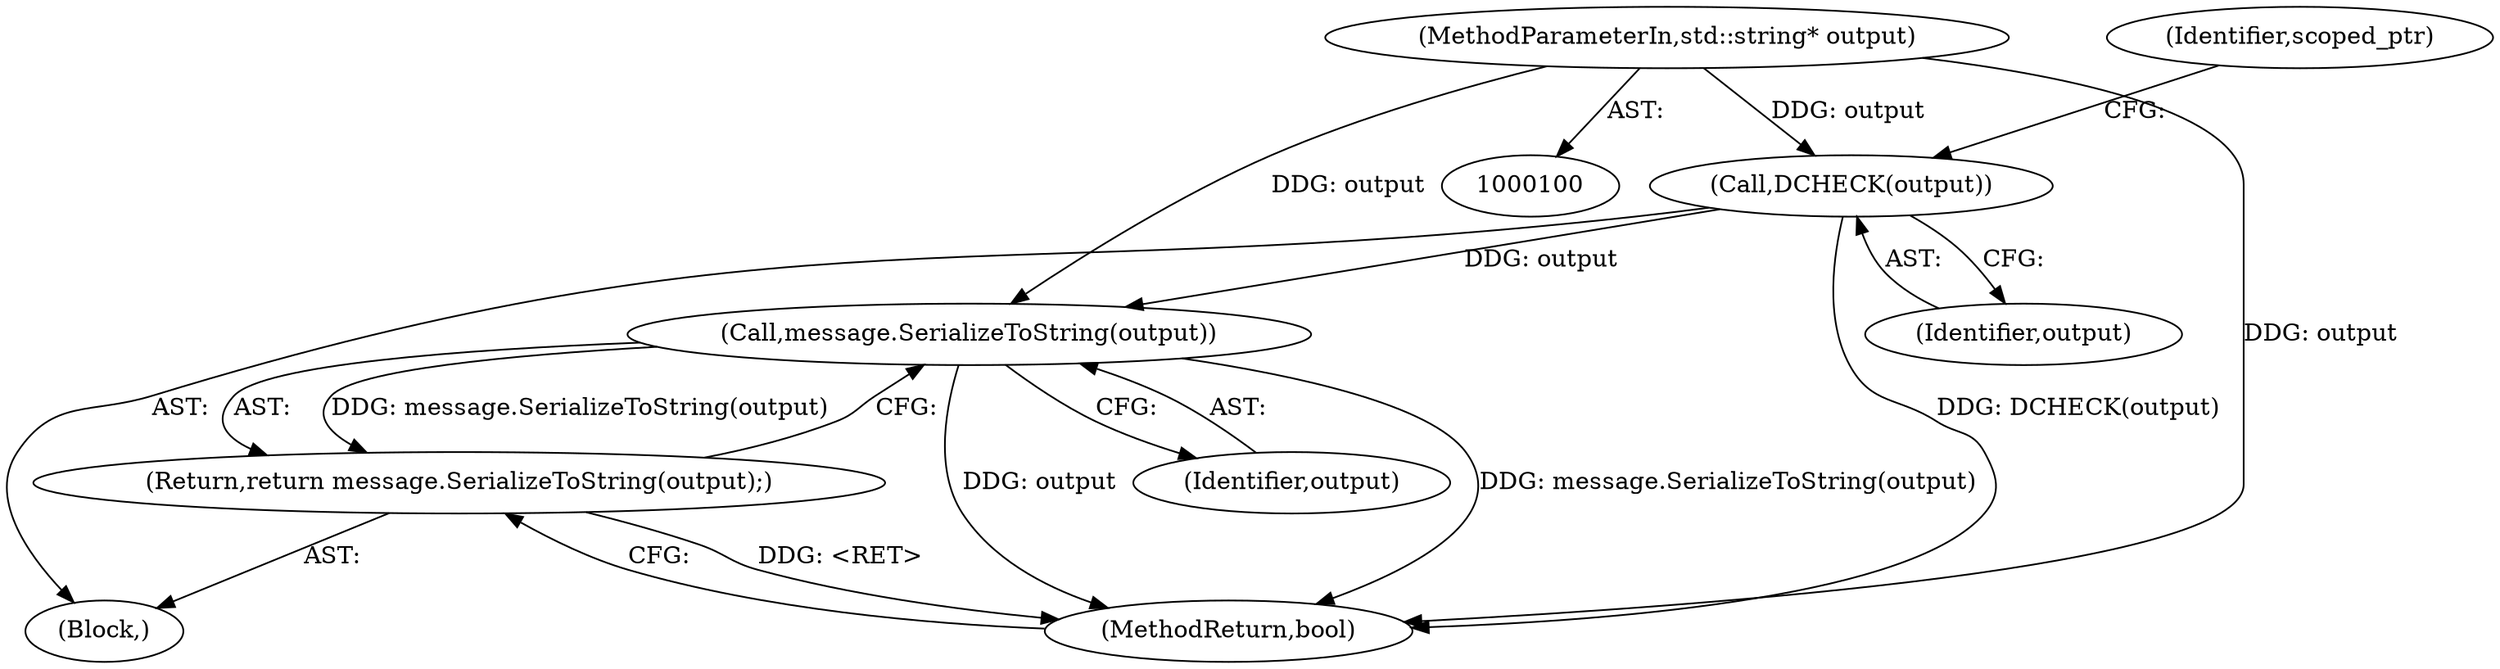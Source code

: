 digraph "0_Chrome_4a3e17c874bc4c4c90e5b0f8ec568520964695d4_0@pointer" {
"1000104" [label="(Call,DCHECK(output))"];
"1000102" [label="(MethodParameterIn,std::string* output)"];
"1000220" [label="(Call,message.SerializeToString(output))"];
"1000219" [label="(Return,return message.SerializeToString(output);)"];
"1000105" [label="(Identifier,output)"];
"1000102" [label="(MethodParameterIn,std::string* output)"];
"1000222" [label="(MethodReturn,bool)"];
"1000103" [label="(Block,)"];
"1000220" [label="(Call,message.SerializeToString(output))"];
"1000221" [label="(Identifier,output)"];
"1000219" [label="(Return,return message.SerializeToString(output);)"];
"1000104" [label="(Call,DCHECK(output))"];
"1000107" [label="(Identifier,scoped_ptr)"];
"1000104" -> "1000103"  [label="AST: "];
"1000104" -> "1000105"  [label="CFG: "];
"1000105" -> "1000104"  [label="AST: "];
"1000107" -> "1000104"  [label="CFG: "];
"1000104" -> "1000222"  [label="DDG: DCHECK(output)"];
"1000102" -> "1000104"  [label="DDG: output"];
"1000104" -> "1000220"  [label="DDG: output"];
"1000102" -> "1000100"  [label="AST: "];
"1000102" -> "1000222"  [label="DDG: output"];
"1000102" -> "1000220"  [label="DDG: output"];
"1000220" -> "1000219"  [label="AST: "];
"1000220" -> "1000221"  [label="CFG: "];
"1000221" -> "1000220"  [label="AST: "];
"1000219" -> "1000220"  [label="CFG: "];
"1000220" -> "1000222"  [label="DDG: output"];
"1000220" -> "1000222"  [label="DDG: message.SerializeToString(output)"];
"1000220" -> "1000219"  [label="DDG: message.SerializeToString(output)"];
"1000219" -> "1000103"  [label="AST: "];
"1000222" -> "1000219"  [label="CFG: "];
"1000219" -> "1000222"  [label="DDG: <RET>"];
}

